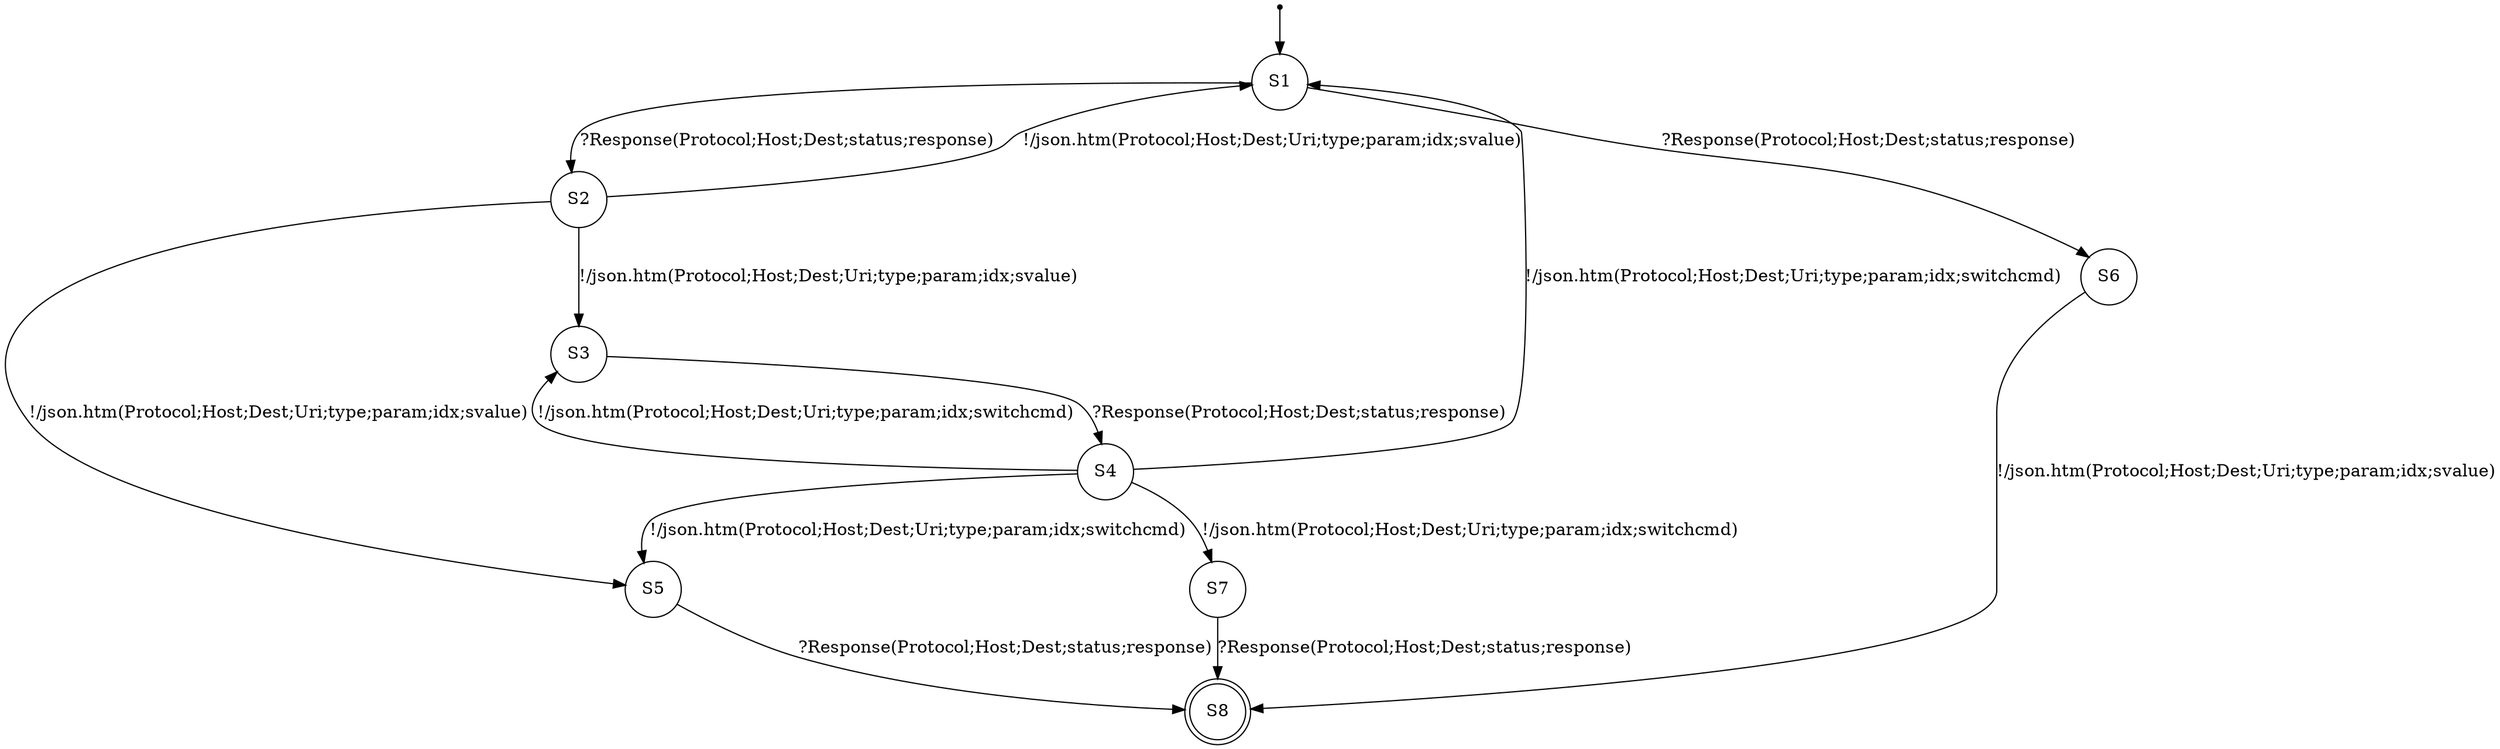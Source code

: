digraph LTS {
S00[shape=point]
S1[label=S1,shape=circle];
S2[label=S2,shape=circle];
S3[label=S3,shape=circle];
S4[label=S4,shape=circle];
S5[label=S5,shape=circle];
S6[label=S6,shape=circle];
S7[label=S7,shape=circle];
S8[label=S8,shape=doublecircle];
S00 -> S1
S1 -> S2[label ="?Response(Protocol;Host;Dest;status;response)"];
S1 -> S6[label ="?Response(Protocol;Host;Dest;status;response)"];
S2 -> S1[label ="!/json.htm(Protocol;Host;Dest;Uri;type;param;idx;svalue)"];
S2 -> S3[label ="!/json.htm(Protocol;Host;Dest;Uri;type;param;idx;svalue)"];
S2 -> S5[label ="!/json.htm(Protocol;Host;Dest;Uri;type;param;idx;svalue)"];
S3 -> S4[label ="?Response(Protocol;Host;Dest;status;response)"];
S4 -> S1[label ="!/json.htm(Protocol;Host;Dest;Uri;type;param;idx;switchcmd)"];
S4 -> S3[label ="!/json.htm(Protocol;Host;Dest;Uri;type;param;idx;switchcmd)"];
S4 -> S5[label ="!/json.htm(Protocol;Host;Dest;Uri;type;param;idx;switchcmd)"];
S4 -> S7[label ="!/json.htm(Protocol;Host;Dest;Uri;type;param;idx;switchcmd)"];
S5 -> S8[label ="?Response(Protocol;Host;Dest;status;response)"];
S6 -> S8[label ="!/json.htm(Protocol;Host;Dest;Uri;type;param;idx;svalue)"];
S7 -> S8[label ="?Response(Protocol;Host;Dest;status;response)"];
}
